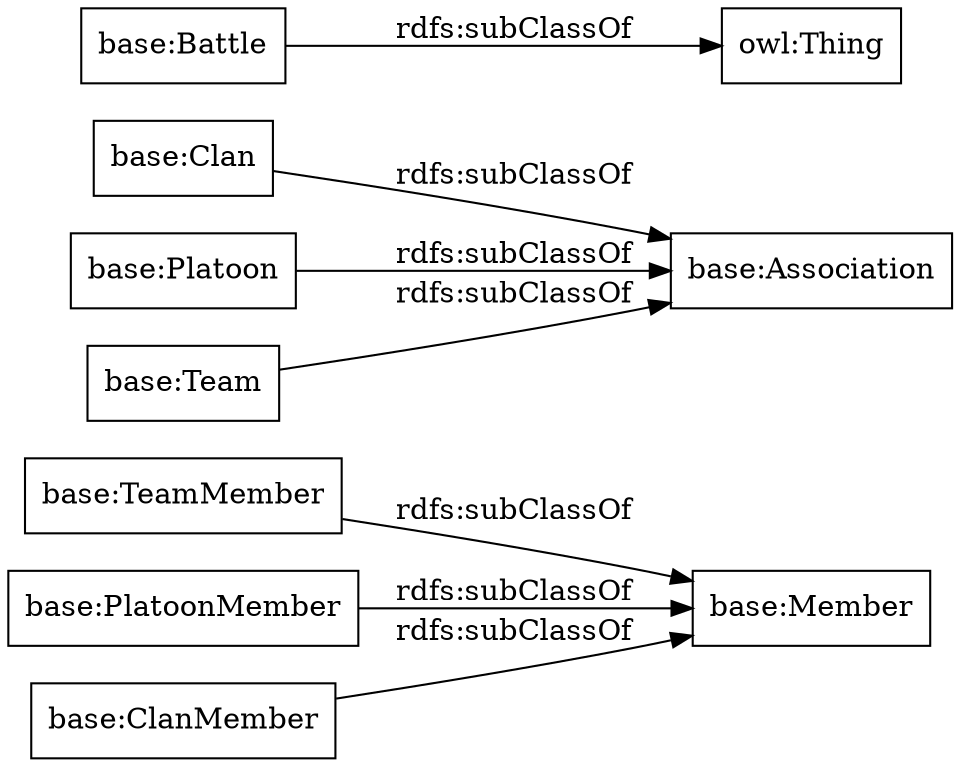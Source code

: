 digraph ar2dtool_diagram { 
rankdir=LR;
size="1000"
node [shape = rectangle, color="black"]; "base:TeamMember" "base:Clan" "base:Platoon" "base:Team" "base:PlatoonMember" "base:Member" "base:ClanMember" "base:Battle" "base:Association" ; /*classes style*/
	"base:TeamMember" -> "base:Member" [ label = "rdfs:subClassOf" ];
	"base:Clan" -> "base:Association" [ label = "rdfs:subClassOf" ];
	"base:ClanMember" -> "base:Member" [ label = "rdfs:subClassOf" ];
	"base:Platoon" -> "base:Association" [ label = "rdfs:subClassOf" ];
	"base:Team" -> "base:Association" [ label = "rdfs:subClassOf" ];
	"base:Battle" -> "owl:Thing" [ label = "rdfs:subClassOf" ];
	"base:PlatoonMember" -> "base:Member" [ label = "rdfs:subClassOf" ];

}
